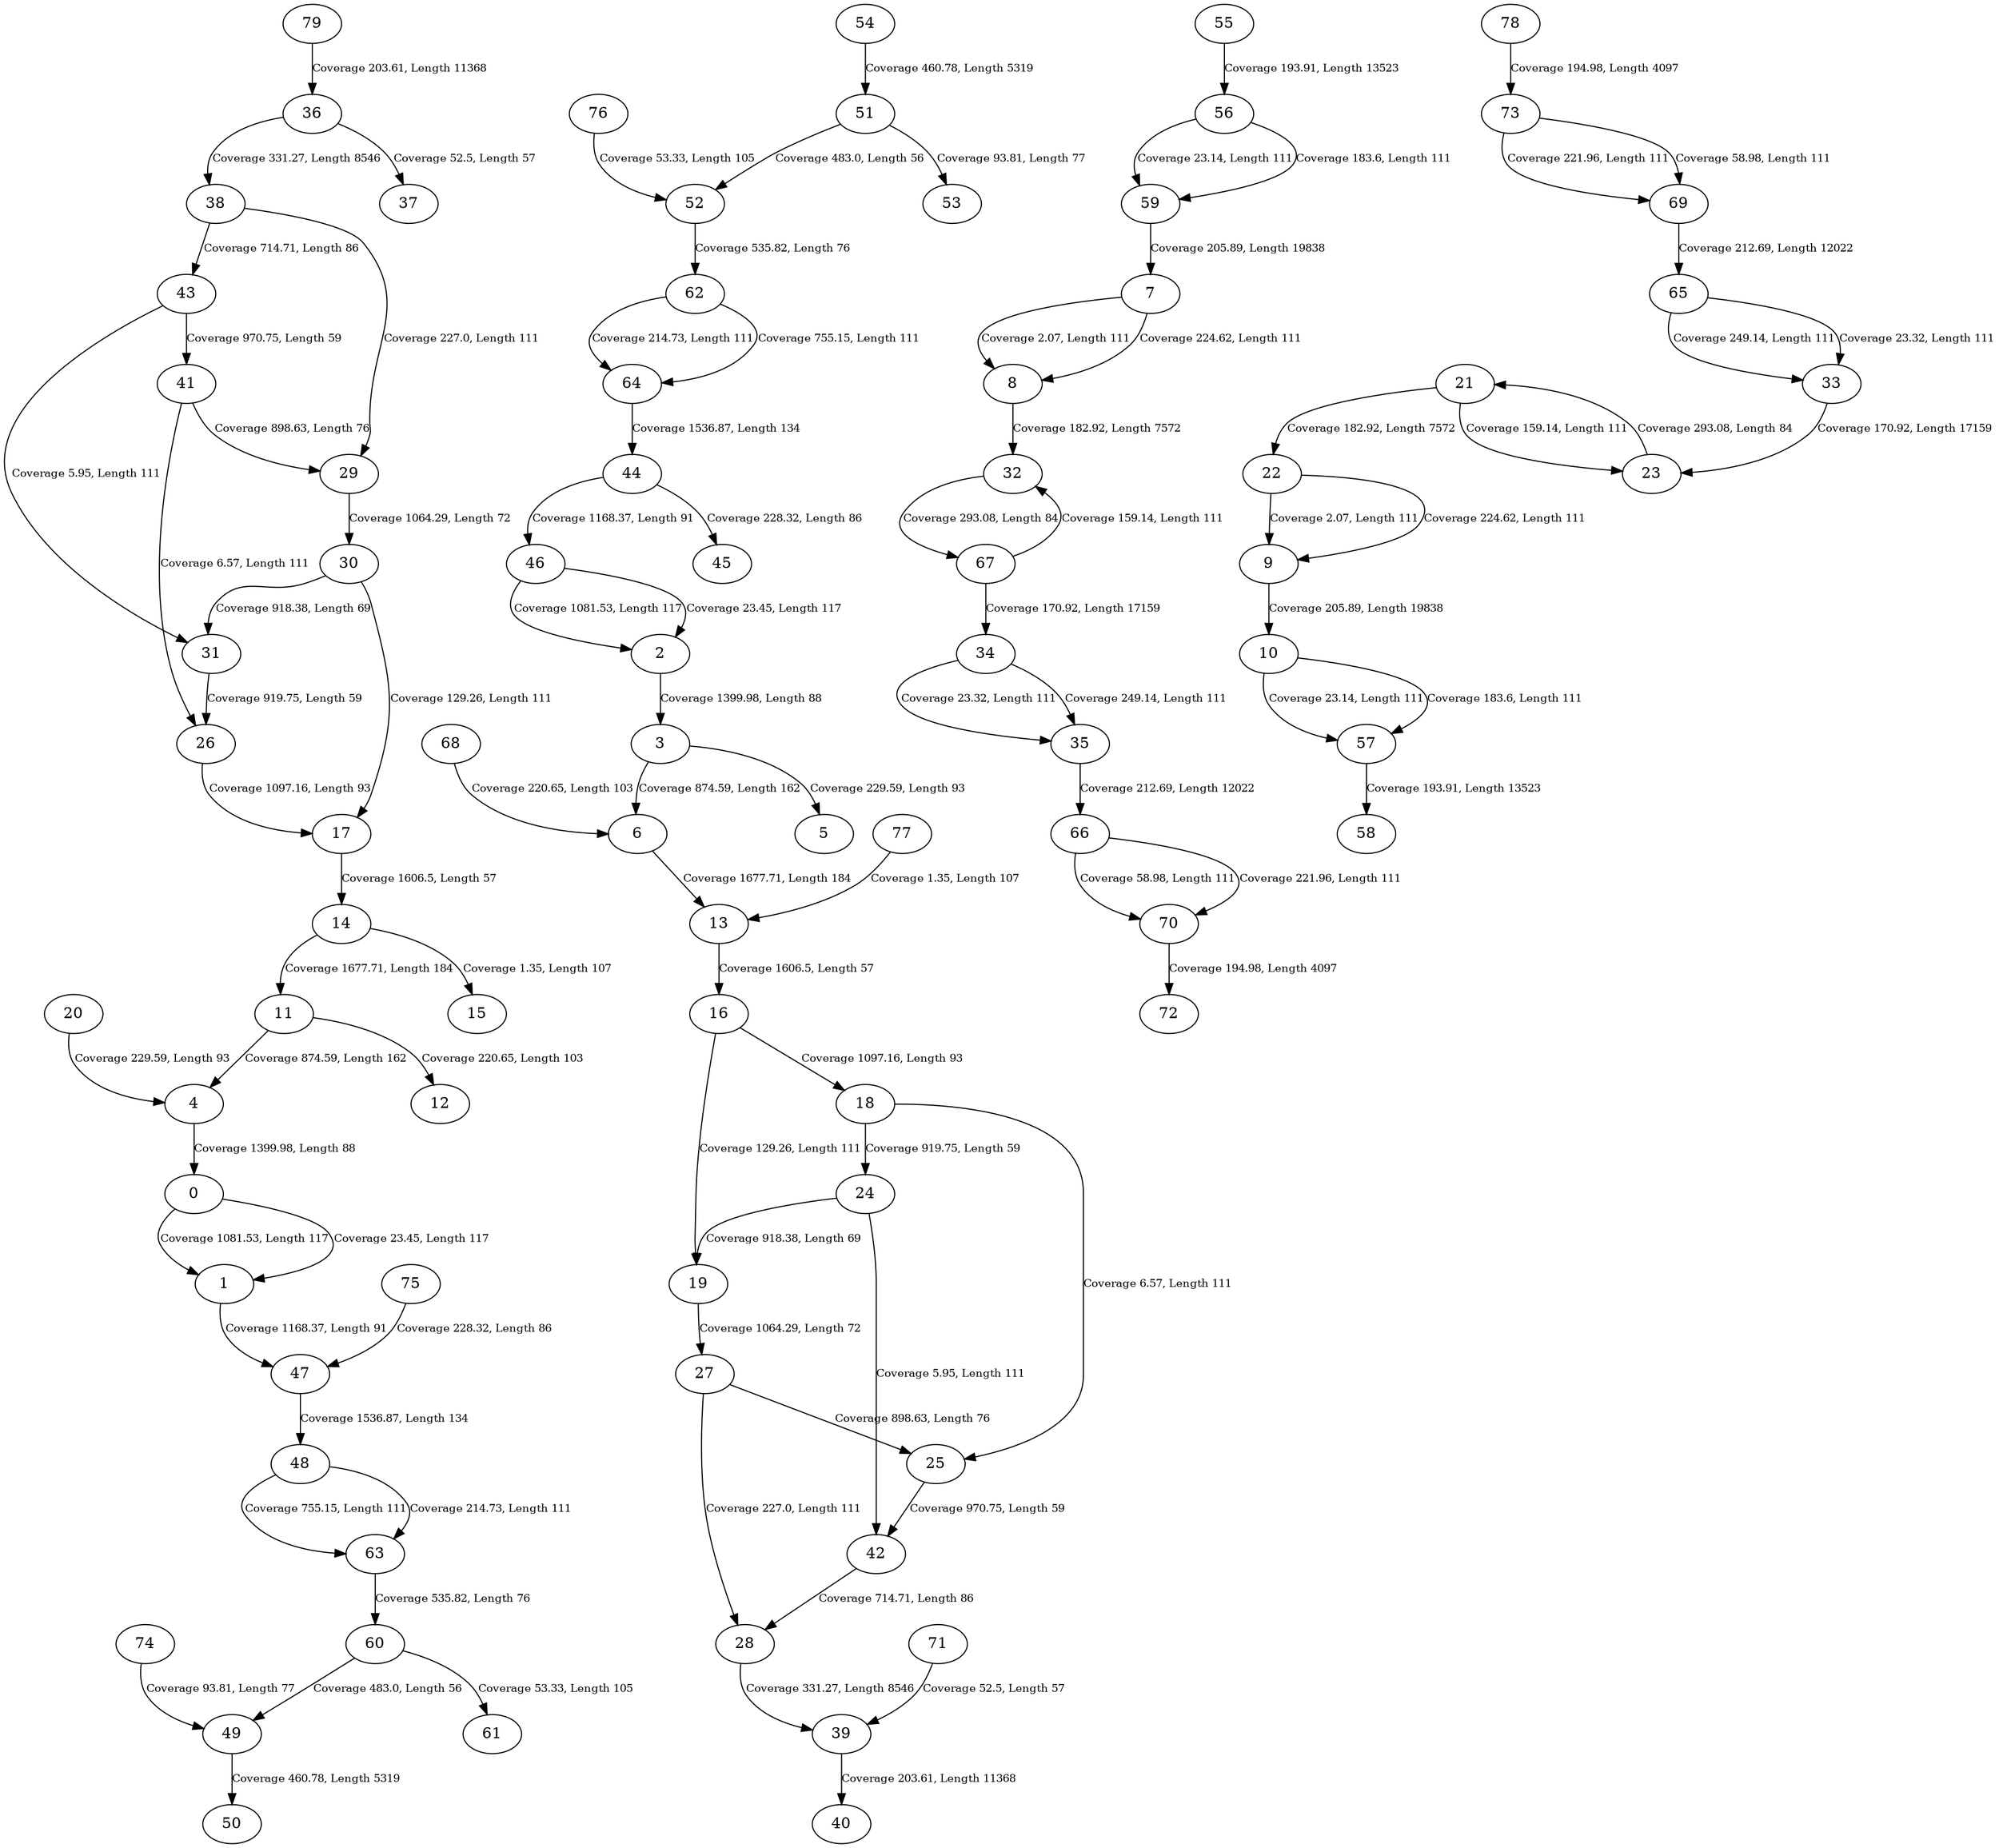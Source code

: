 digraph "" {
	0 -> 1	[fontsize=10,
		label="Coverage 1081.53, Length 117"];
	0 -> 1	[fontsize=10,
		label="Coverage 23.45, Length 117"];
	1 -> 47	[fontsize=10,
		label="Coverage 1168.37, Length 91"];
	2 -> 3	[fontsize=10,
		label="Coverage 1399.98, Length 88"];
	3 -> 5	[fontsize=10,
		label="Coverage 229.59, Length 93"];
	3 -> 6	[fontsize=10,
		label="Coverage 874.59, Length 162"];
	4 -> 0	[fontsize=10,
		label="Coverage 1399.98, Length 88"];
	6 -> 13	[fontsize=10,
		label="Coverage 1677.71, Length 184"];
	7 -> 8	[fontsize=10,
		label="Coverage 2.07, Length 111"];
	7 -> 8	[fontsize=10,
		label="Coverage 224.62, Length 111"];
	8 -> 32	[fontsize=10,
		label="Coverage 182.92, Length 7572"];
	9 -> 10	[fontsize=10,
		label="Coverage 205.89, Length 19838"];
	10 -> 57	[fontsize=10,
		label="Coverage 23.14, Length 111"];
	10 -> 57	[fontsize=10,
		label="Coverage 183.6, Length 111"];
	11 -> 4	[fontsize=10,
		label="Coverage 874.59, Length 162"];
	11 -> 12	[fontsize=10,
		label="Coverage 220.65, Length 103"];
	13 -> 16	[fontsize=10,
		label="Coverage 1606.5, Length 57"];
	14 -> 11	[fontsize=10,
		label="Coverage 1677.71, Length 184"];
	14 -> 15	[fontsize=10,
		label="Coverage 1.35, Length 107"];
	16 -> 18	[fontsize=10,
		label="Coverage 1097.16, Length 93"];
	16 -> 19	[fontsize=10,
		label="Coverage 129.26, Length 111"];
	17 -> 14	[fontsize=10,
		label="Coverage 1606.5, Length 57"];
	18 -> 24	[fontsize=10,
		label="Coverage 919.75, Length 59"];
	18 -> 25	[fontsize=10,
		label="Coverage 6.57, Length 111"];
	19 -> 27	[fontsize=10,
		label="Coverage 1064.29, Length 72"];
	20 -> 4	[fontsize=10,
		label="Coverage 229.59, Length 93"];
	21 -> 22	[fontsize=10,
		label="Coverage 182.92, Length 7572"];
	21 -> 23	[fontsize=10,
		label="Coverage 159.14, Length 111"];
	22 -> 9	[fontsize=10,
		label="Coverage 2.07, Length 111"];
	22 -> 9	[fontsize=10,
		label="Coverage 224.62, Length 111"];
	23 -> 21	[fontsize=10,
		label="Coverage 293.08, Length 84"];
	24 -> 19	[fontsize=10,
		label="Coverage 918.38, Length 69"];
	24 -> 42	[fontsize=10,
		label="Coverage 5.95, Length 111"];
	25 -> 42	[fontsize=10,
		label="Coverage 970.75, Length 59"];
	26 -> 17	[fontsize=10,
		label="Coverage 1097.16, Length 93"];
	27 -> 25	[fontsize=10,
		label="Coverage 898.63, Length 76"];
	27 -> 28	[fontsize=10,
		label="Coverage 227.0, Length 111"];
	28 -> 39	[fontsize=10,
		label="Coverage 331.27, Length 8546"];
	29 -> 30	[fontsize=10,
		label="Coverage 1064.29, Length 72"];
	30 -> 17	[fontsize=10,
		label="Coverage 129.26, Length 111"];
	30 -> 31	[fontsize=10,
		label="Coverage 918.38, Length 69"];
	31 -> 26	[fontsize=10,
		label="Coverage 919.75, Length 59"];
	32 -> 67	[fontsize=10,
		label="Coverage 293.08, Length 84"];
	33 -> 23	[fontsize=10,
		label="Coverage 170.92, Length 17159"];
	34 -> 35	[fontsize=10,
		label="Coverage 23.32, Length 111"];
	34 -> 35	[fontsize=10,
		label="Coverage 249.14, Length 111"];
	35 -> 66	[fontsize=10,
		label="Coverage 212.69, Length 12022"];
	36 -> 37	[fontsize=10,
		label="Coverage 52.5, Length 57"];
	36 -> 38	[fontsize=10,
		label="Coverage 331.27, Length 8546"];
	38 -> 29	[fontsize=10,
		label="Coverage 227.0, Length 111"];
	38 -> 43	[fontsize=10,
		label="Coverage 714.71, Length 86"];
	39 -> 40	[fontsize=10,
		label="Coverage 203.61, Length 11368"];
	41 -> 26	[fontsize=10,
		label="Coverage 6.57, Length 111"];
	41 -> 29	[fontsize=10,
		label="Coverage 898.63, Length 76"];
	42 -> 28	[fontsize=10,
		label="Coverage 714.71, Length 86"];
	43 -> 31	[fontsize=10,
		label="Coverage 5.95, Length 111"];
	43 -> 41	[fontsize=10,
		label="Coverage 970.75, Length 59"];
	44 -> 45	[fontsize=10,
		label="Coverage 228.32, Length 86"];
	44 -> 46	[fontsize=10,
		label="Coverage 1168.37, Length 91"];
	46 -> 2	[fontsize=10,
		label="Coverage 1081.53, Length 117"];
	46 -> 2	[fontsize=10,
		label="Coverage 23.45, Length 117"];
	47 -> 48	[fontsize=10,
		label="Coverage 1536.87, Length 134"];
	48 -> 63	[fontsize=10,
		label="Coverage 755.15, Length 111"];
	48 -> 63	[fontsize=10,
		label="Coverage 214.73, Length 111"];
	49 -> 50	[fontsize=10,
		label="Coverage 460.78, Length 5319"];
	51 -> 52	[fontsize=10,
		label="Coverage 483.0, Length 56"];
	51 -> 53	[fontsize=10,
		label="Coverage 93.81, Length 77"];
	52 -> 62	[fontsize=10,
		label="Coverage 535.82, Length 76"];
	54 -> 51	[fontsize=10,
		label="Coverage 460.78, Length 5319"];
	55 -> 56	[fontsize=10,
		label="Coverage 193.91, Length 13523"];
	56 -> 59	[fontsize=10,
		label="Coverage 23.14, Length 111"];
	56 -> 59	[fontsize=10,
		label="Coverage 183.6, Length 111"];
	57 -> 58	[fontsize=10,
		label="Coverage 193.91, Length 13523"];
	59 -> 7	[fontsize=10,
		label="Coverage 205.89, Length 19838"];
	60 -> 49	[fontsize=10,
		label="Coverage 483.0, Length 56"];
	60 -> 61	[fontsize=10,
		label="Coverage 53.33, Length 105"];
	62 -> 64	[fontsize=10,
		label="Coverage 214.73, Length 111"];
	62 -> 64	[fontsize=10,
		label="Coverage 755.15, Length 111"];
	63 -> 60	[fontsize=10,
		label="Coverage 535.82, Length 76"];
	64 -> 44	[fontsize=10,
		label="Coverage 1536.87, Length 134"];
	65 -> 33	[fontsize=10,
		label="Coverage 249.14, Length 111"];
	65 -> 33	[fontsize=10,
		label="Coverage 23.32, Length 111"];
	66 -> 70	[fontsize=10,
		label="Coverage 58.98, Length 111"];
	66 -> 70	[fontsize=10,
		label="Coverage 221.96, Length 111"];
	67 -> 32	[fontsize=10,
		label="Coverage 159.14, Length 111"];
	67 -> 34	[fontsize=10,
		label="Coverage 170.92, Length 17159"];
	68 -> 6	[fontsize=10,
		label="Coverage 220.65, Length 103"];
	69 -> 65	[fontsize=10,
		label="Coverage 212.69, Length 12022"];
	70 -> 72	[fontsize=10,
		label="Coverage 194.98, Length 4097"];
	71 -> 39	[fontsize=10,
		label="Coverage 52.5, Length 57"];
	73 -> 69	[fontsize=10,
		label="Coverage 221.96, Length 111"];
	73 -> 69	[fontsize=10,
		label="Coverage 58.98, Length 111"];
	74 -> 49	[fontsize=10,
		label="Coverage 93.81, Length 77"];
	75 -> 47	[fontsize=10,
		label="Coverage 228.32, Length 86"];
	76 -> 52	[fontsize=10,
		label="Coverage 53.33, Length 105"];
	77 -> 13	[fontsize=10,
		label="Coverage 1.35, Length 107"];
	78 -> 73	[fontsize=10,
		label="Coverage 194.98, Length 4097"];
	79 -> 36	[fontsize=10,
		label="Coverage 203.61, Length 11368"];
}
